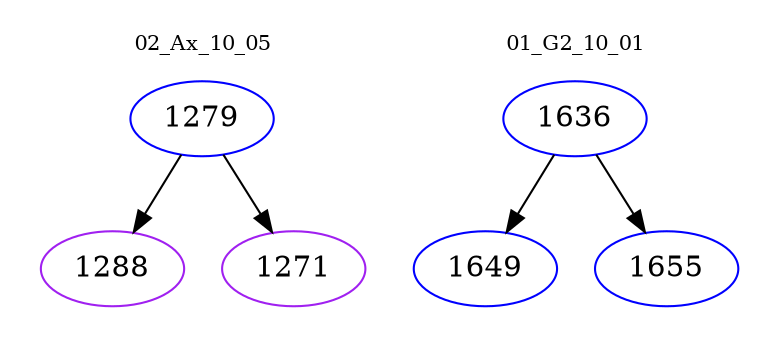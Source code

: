 digraph{
subgraph cluster_0 {
color = white
label = "02_Ax_10_05";
fontsize=10;
T0_1279 [label="1279", color="blue"]
T0_1279 -> T0_1288 [color="black"]
T0_1288 [label="1288", color="purple"]
T0_1279 -> T0_1271 [color="black"]
T0_1271 [label="1271", color="purple"]
}
subgraph cluster_1 {
color = white
label = "01_G2_10_01";
fontsize=10;
T1_1636 [label="1636", color="blue"]
T1_1636 -> T1_1649 [color="black"]
T1_1649 [label="1649", color="blue"]
T1_1636 -> T1_1655 [color="black"]
T1_1655 [label="1655", color="blue"]
}
}
